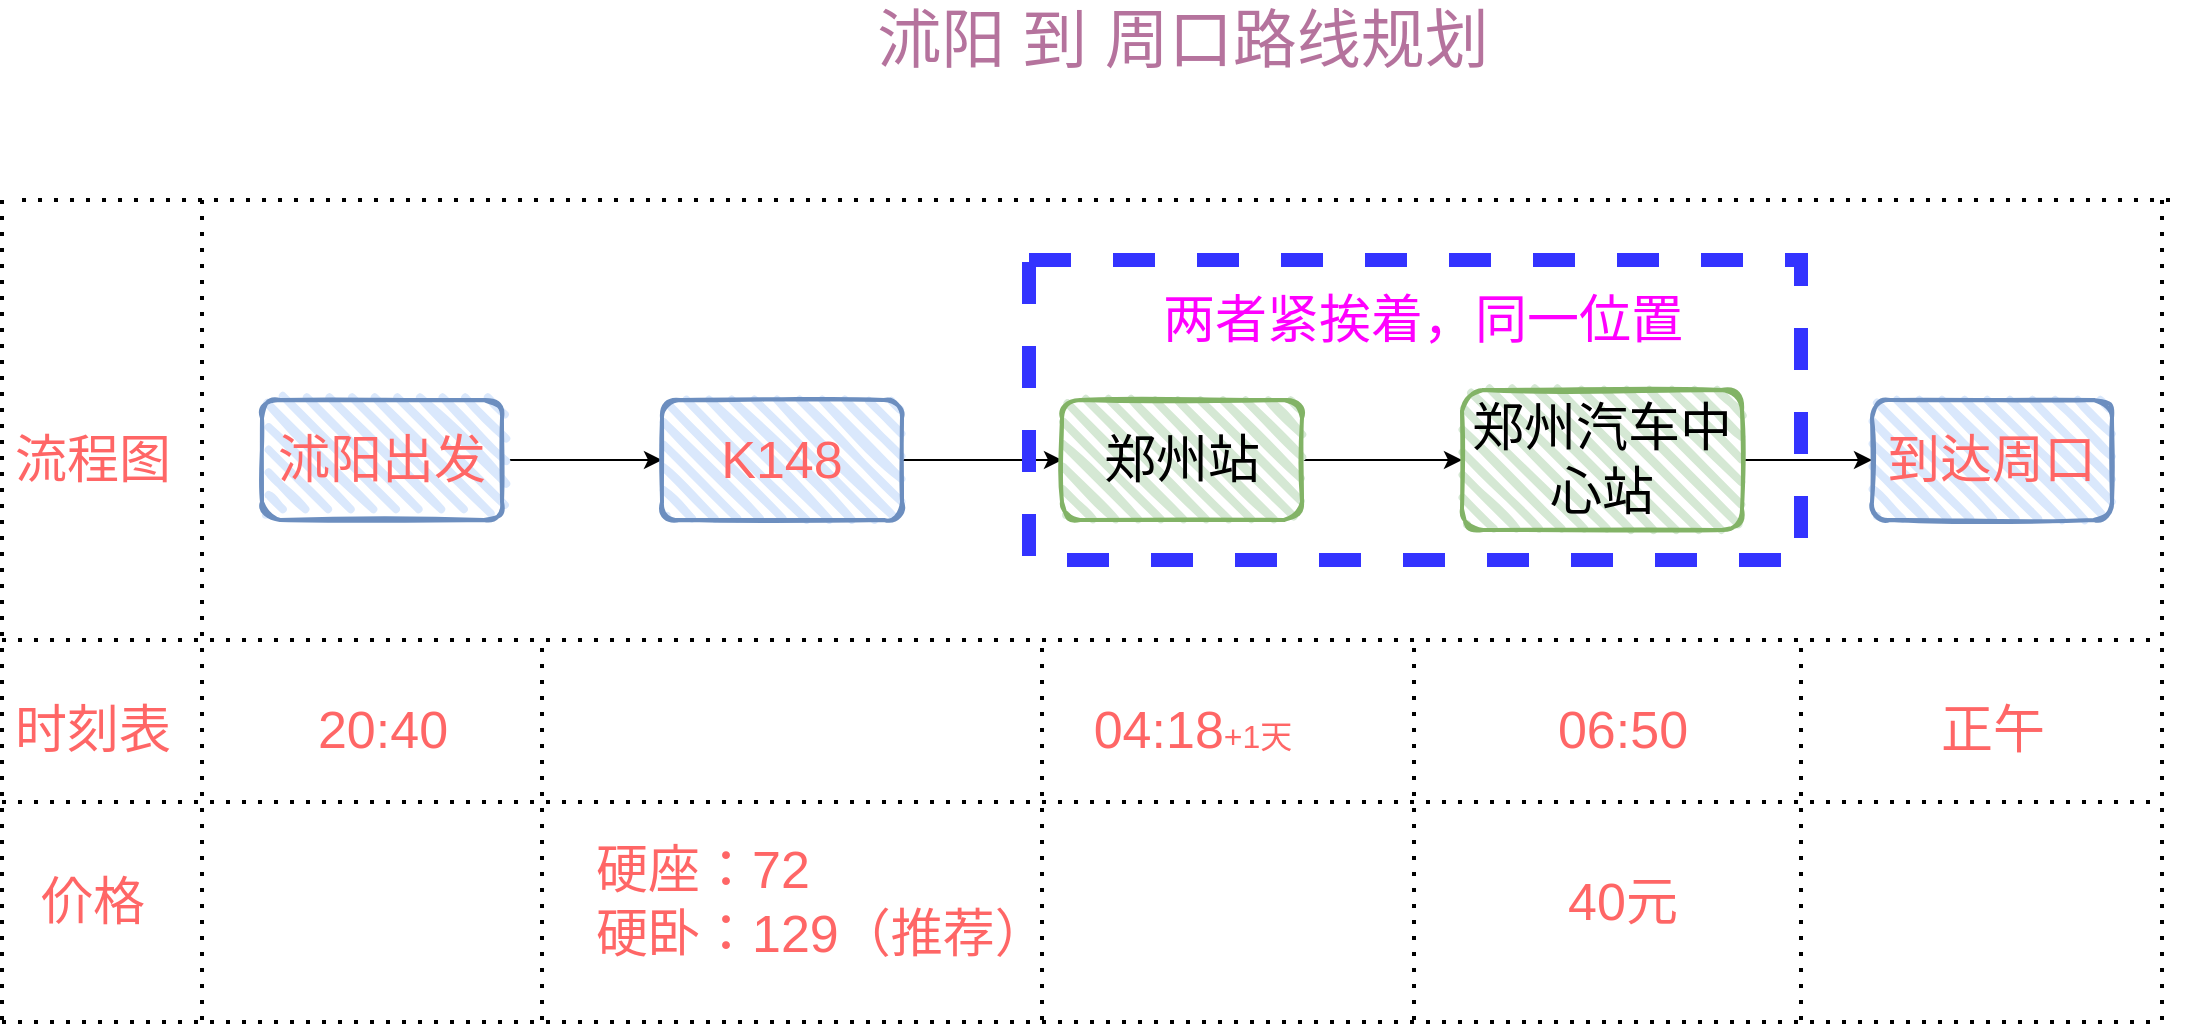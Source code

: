 <mxfile version="14.7.2" type="github">
  <diagram id="UJ1HX8Y83SZyNs6LG_6m" name="第 1 页">
    <mxGraphModel dx="2249" dy="762" grid="1" gridSize="10" guides="1" tooltips="1" connect="1" arrows="1" fold="1" page="1" pageScale="1" pageWidth="827" pageHeight="1169" math="0" shadow="0">
      <root>
        <mxCell id="0" />
        <mxCell id="1" parent="0" />
        <mxCell id="0ZUttyPN01K_ydT-22Pd-4" value="" style="edgeStyle=orthogonalEdgeStyle;rounded=0;orthogonalLoop=1;jettySize=auto;html=1;fontSize=26;fontColor=#FF6666;" edge="1" parent="1" source="0ZUttyPN01K_ydT-22Pd-2" target="0ZUttyPN01K_ydT-22Pd-3">
          <mxGeometry relative="1" as="geometry" />
        </mxCell>
        <mxCell id="0ZUttyPN01K_ydT-22Pd-2" value="沭阳出发" style="rounded=1;whiteSpace=wrap;html=1;strokeWidth=2;fillWeight=4;hachureGap=8;hachureAngle=45;fillColor=#dae8fc;sketch=1;strokeColor=#6c8ebf;fontSize=26;fontColor=#FF6666;" vertex="1" parent="1">
          <mxGeometry x="30" y="410" width="120" height="60" as="geometry" />
        </mxCell>
        <mxCell id="0ZUttyPN01K_ydT-22Pd-6" value="" style="edgeStyle=orthogonalEdgeStyle;rounded=0;orthogonalLoop=1;jettySize=auto;html=1;fontSize=26;fontColor=#FF6666;" edge="1" parent="1" source="0ZUttyPN01K_ydT-22Pd-3" target="0ZUttyPN01K_ydT-22Pd-5">
          <mxGeometry relative="1" as="geometry" />
        </mxCell>
        <mxCell id="0ZUttyPN01K_ydT-22Pd-3" value="K148" style="whiteSpace=wrap;html=1;rounded=1;fontSize=26;fontColor=#FF6666;strokeColor=#6c8ebf;strokeWidth=2;fillColor=#dae8fc;sketch=1;fillWeight=4;hachureGap=8;hachureAngle=45;" vertex="1" parent="1">
          <mxGeometry x="230" y="410" width="120" height="60" as="geometry" />
        </mxCell>
        <mxCell id="0ZUttyPN01K_ydT-22Pd-8" value="" style="edgeStyle=orthogonalEdgeStyle;rounded=0;orthogonalLoop=1;jettySize=auto;html=1;fontSize=26;fontColor=#FF6666;" edge="1" parent="1" source="0ZUttyPN01K_ydT-22Pd-5" target="0ZUttyPN01K_ydT-22Pd-7">
          <mxGeometry relative="1" as="geometry" />
        </mxCell>
        <mxCell id="0ZUttyPN01K_ydT-22Pd-5" value="郑州站" style="whiteSpace=wrap;html=1;rounded=1;fontSize=26;strokeColor=#82b366;strokeWidth=2;fillColor=#d5e8d4;sketch=1;fillWeight=4;hachureGap=8;hachureAngle=45;" vertex="1" parent="1">
          <mxGeometry x="430" y="410" width="120" height="60" as="geometry" />
        </mxCell>
        <mxCell id="0ZUttyPN01K_ydT-22Pd-24" value="" style="edgeStyle=orthogonalEdgeStyle;rounded=0;orthogonalLoop=1;jettySize=auto;html=1;fontSize=26;fontColor=#FF6666;" edge="1" parent="1" source="0ZUttyPN01K_ydT-22Pd-7" target="0ZUttyPN01K_ydT-22Pd-22">
          <mxGeometry relative="1" as="geometry" />
        </mxCell>
        <mxCell id="0ZUttyPN01K_ydT-22Pd-7" value="郑州汽车中心站" style="whiteSpace=wrap;html=1;rounded=1;fontSize=26;strokeColor=#82b366;strokeWidth=2;fillColor=#d5e8d4;sketch=1;fillWeight=4;hachureGap=8;hachureAngle=45;" vertex="1" parent="1">
          <mxGeometry x="630" y="405" width="140" height="70" as="geometry" />
        </mxCell>
        <mxCell id="0ZUttyPN01K_ydT-22Pd-9" value="两者紧挨着，同一位置" style="text;html=1;resizable=0;autosize=1;align=center;verticalAlign=middle;points=[];fillColor=none;strokeColor=none;rounded=0;fontSize=26;fontColor=#FF00FF;" vertex="1" parent="1">
          <mxGeometry x="470" y="350" width="280" height="40" as="geometry" />
        </mxCell>
        <mxCell id="0ZUttyPN01K_ydT-22Pd-10" value="时刻表" style="text;html=1;resizable=0;autosize=1;align=center;verticalAlign=middle;points=[];fillColor=none;strokeColor=none;rounded=0;fontSize=26;fontColor=#FF6666;" vertex="1" parent="1">
          <mxGeometry x="-100" y="555" width="90" height="40" as="geometry" />
        </mxCell>
        <mxCell id="0ZUttyPN01K_ydT-22Pd-11" value="20:40" style="text;html=1;resizable=0;autosize=1;align=center;verticalAlign=middle;points=[];fillColor=none;strokeColor=none;rounded=0;fontSize=26;fontColor=#FF6666;" vertex="1" parent="1">
          <mxGeometry x="50" y="555" width="80" height="40" as="geometry" />
        </mxCell>
        <mxCell id="0ZUttyPN01K_ydT-22Pd-12" value="04:18&lt;font style=&quot;font-size: 16px&quot;&gt;+1天&lt;/font&gt;" style="text;html=1;resizable=0;autosize=1;align=center;verticalAlign=middle;points=[];fillColor=none;strokeColor=none;rounded=0;fontSize=26;fontColor=#FF6666;" vertex="1" parent="1">
          <mxGeometry x="440" y="555" width="110" height="40" as="geometry" />
        </mxCell>
        <mxCell id="0ZUttyPN01K_ydT-22Pd-13" value="06:50" style="text;html=1;resizable=0;autosize=1;align=center;verticalAlign=middle;points=[];fillColor=none;strokeColor=none;rounded=0;fontSize=26;fontColor=#FF6666;" vertex="1" parent="1">
          <mxGeometry x="670" y="555" width="80" height="40" as="geometry" />
        </mxCell>
        <mxCell id="0ZUttyPN01K_ydT-22Pd-14" value="价格" style="text;html=1;resizable=0;autosize=1;align=center;verticalAlign=middle;points=[];fillColor=none;strokeColor=none;rounded=0;fontSize=26;fontColor=#FF6666;" vertex="1" parent="1">
          <mxGeometry x="-90" y="641" width="70" height="40" as="geometry" />
        </mxCell>
        <mxCell id="0ZUttyPN01K_ydT-22Pd-15" value="硬座：72&lt;br&gt;硬卧：129（推荐）" style="text;html=1;resizable=0;autosize=1;align=left;verticalAlign=middle;points=[];fillColor=none;strokeColor=none;rounded=0;fontSize=26;fontColor=#FF6666;" vertex="1" parent="1">
          <mxGeometry x="195" y="626" width="240" height="70" as="geometry" />
        </mxCell>
        <mxCell id="0ZUttyPN01K_ydT-22Pd-16" value="" style="rounded=0;whiteSpace=wrap;html=1;fontSize=26;fontColor=#FF6666;fillColor=none;strokeColor=#3333FF;strokeWidth=7;dashed=1;" vertex="1" parent="1">
          <mxGeometry x="413.5" y="340" width="386" height="150" as="geometry" />
        </mxCell>
        <mxCell id="0ZUttyPN01K_ydT-22Pd-17" value="40元" style="text;html=1;resizable=0;autosize=1;align=center;verticalAlign=middle;points=[];fillColor=none;strokeColor=none;rounded=0;fontSize=26;fontColor=#FF6666;" vertex="1" parent="1">
          <mxGeometry x="675" y="641" width="70" height="40" as="geometry" />
        </mxCell>
        <mxCell id="0ZUttyPN01K_ydT-22Pd-19" value="" style="endArrow=none;dashed=1;html=1;dashPattern=1 3;strokeWidth=2;fontSize=26;fontColor=#FF6666;" edge="1" parent="1">
          <mxGeometry width="50" height="50" relative="1" as="geometry">
            <mxPoint x="-100" y="611" as="sourcePoint" />
            <mxPoint x="980" y="611" as="targetPoint" />
          </mxGeometry>
        </mxCell>
        <mxCell id="0ZUttyPN01K_ydT-22Pd-20" value="" style="endArrow=none;dashed=1;html=1;dashPattern=1 3;strokeWidth=2;fontSize=26;fontColor=#FF6666;" edge="1" parent="1">
          <mxGeometry width="50" height="50" relative="1" as="geometry">
            <mxPoint x="-100" y="721" as="sourcePoint" />
            <mxPoint x="980" y="721" as="targetPoint" />
          </mxGeometry>
        </mxCell>
        <mxCell id="0ZUttyPN01K_ydT-22Pd-22" value="到达周口" style="whiteSpace=wrap;html=1;rounded=1;fontSize=26;fontColor=#FF6666;strokeColor=#6c8ebf;strokeWidth=2;fillColor=#dae8fc;sketch=1;fillWeight=4;hachureGap=8;hachureAngle=45;" vertex="1" parent="1">
          <mxGeometry x="835" y="410" width="120" height="60" as="geometry" />
        </mxCell>
        <mxCell id="0ZUttyPN01K_ydT-22Pd-25" value="正午" style="text;html=1;resizable=0;autosize=1;align=center;verticalAlign=middle;points=[];fillColor=none;strokeColor=none;rounded=0;fontSize=26;fontColor=#FF6666;" vertex="1" parent="1">
          <mxGeometry x="860" y="555" width="70" height="40" as="geometry" />
        </mxCell>
        <mxCell id="0ZUttyPN01K_ydT-22Pd-26" value="" style="endArrow=none;dashed=1;html=1;dashPattern=1 3;strokeWidth=2;fontSize=26;fontColor=#FF6666;" edge="1" parent="1">
          <mxGeometry width="50" height="50" relative="1" as="geometry">
            <mxPoint x="-100" y="530" as="sourcePoint" />
            <mxPoint x="980" y="530" as="targetPoint" />
          </mxGeometry>
        </mxCell>
        <mxCell id="0ZUttyPN01K_ydT-22Pd-27" value="" style="endArrow=none;dashed=1;html=1;dashPattern=1 3;strokeWidth=2;fontSize=26;fontColor=#FF6666;" edge="1" parent="1">
          <mxGeometry width="50" height="50" relative="1" as="geometry">
            <mxPoint y="720" as="sourcePoint" />
            <mxPoint y="310" as="targetPoint" />
          </mxGeometry>
        </mxCell>
        <mxCell id="0ZUttyPN01K_ydT-22Pd-28" value="流程图" style="text;html=1;resizable=0;autosize=1;align=center;verticalAlign=middle;points=[];fillColor=none;strokeColor=none;rounded=0;fontSize=26;fontColor=#FF6666;" vertex="1" parent="1">
          <mxGeometry x="-100" y="420" width="90" height="40" as="geometry" />
        </mxCell>
        <mxCell id="0ZUttyPN01K_ydT-22Pd-29" value="" style="endArrow=none;dashed=1;html=1;dashPattern=1 3;strokeWidth=2;fontSize=26;fontColor=#FF6666;" edge="1" parent="1">
          <mxGeometry width="50" height="50" relative="1" as="geometry">
            <mxPoint x="170" y="720" as="sourcePoint" />
            <mxPoint x="170" y="530" as="targetPoint" />
          </mxGeometry>
        </mxCell>
        <mxCell id="0ZUttyPN01K_ydT-22Pd-30" value="" style="endArrow=none;dashed=1;html=1;dashPattern=1 3;strokeWidth=2;fontSize=26;fontColor=#FF6666;" edge="1" parent="1">
          <mxGeometry width="50" height="50" relative="1" as="geometry">
            <mxPoint x="420" y="720" as="sourcePoint" />
            <mxPoint x="420" y="530" as="targetPoint" />
          </mxGeometry>
        </mxCell>
        <mxCell id="0ZUttyPN01K_ydT-22Pd-31" value="" style="endArrow=none;dashed=1;html=1;dashPattern=1 3;strokeWidth=2;fontSize=26;fontColor=#FF6666;" edge="1" parent="1">
          <mxGeometry width="50" height="50" relative="1" as="geometry">
            <mxPoint x="606" y="720" as="sourcePoint" />
            <mxPoint x="606" y="530" as="targetPoint" />
          </mxGeometry>
        </mxCell>
        <mxCell id="0ZUttyPN01K_ydT-22Pd-32" value="" style="endArrow=none;dashed=1;html=1;dashPattern=1 3;strokeWidth=2;fontSize=26;fontColor=#FF6666;" edge="1" parent="1">
          <mxGeometry width="50" height="50" relative="1" as="geometry">
            <mxPoint x="799.5" y="720" as="sourcePoint" />
            <mxPoint x="799.5" y="530" as="targetPoint" />
          </mxGeometry>
        </mxCell>
        <mxCell id="0ZUttyPN01K_ydT-22Pd-33" value="" style="endArrow=none;dashed=1;html=1;dashPattern=1 3;strokeWidth=2;fontSize=26;fontColor=#FF6666;" edge="1" parent="1">
          <mxGeometry width="50" height="50" relative="1" as="geometry">
            <mxPoint x="980" y="720" as="sourcePoint" />
            <mxPoint x="980" y="310" as="targetPoint" />
          </mxGeometry>
        </mxCell>
        <mxCell id="0ZUttyPN01K_ydT-22Pd-34" value="" style="endArrow=none;dashed=1;html=1;dashPattern=1 3;strokeWidth=2;fontSize=26;fontColor=#FF6666;" edge="1" parent="1">
          <mxGeometry width="50" height="50" relative="1" as="geometry">
            <mxPoint x="-90" y="310" as="sourcePoint" />
            <mxPoint x="990" y="310" as="targetPoint" />
          </mxGeometry>
        </mxCell>
        <mxCell id="0ZUttyPN01K_ydT-22Pd-35" value="" style="endArrow=none;dashed=1;html=1;dashPattern=1 3;strokeWidth=2;fontSize=26;fontColor=#FF6666;" edge="1" parent="1">
          <mxGeometry width="50" height="50" relative="1" as="geometry">
            <mxPoint x="-100" y="720" as="sourcePoint" />
            <mxPoint x="-100" y="310" as="targetPoint" />
          </mxGeometry>
        </mxCell>
        <mxCell id="0ZUttyPN01K_ydT-22Pd-36" value="沭阳 到 周口路线规划" style="text;html=1;resizable=0;autosize=1;align=center;verticalAlign=middle;points=[];fillColor=none;strokeColor=none;rounded=0;fontSize=32;fontColor=#B5739D;" vertex="1" parent="1">
          <mxGeometry x="330" y="210" width="320" height="40" as="geometry" />
        </mxCell>
      </root>
    </mxGraphModel>
  </diagram>
</mxfile>
